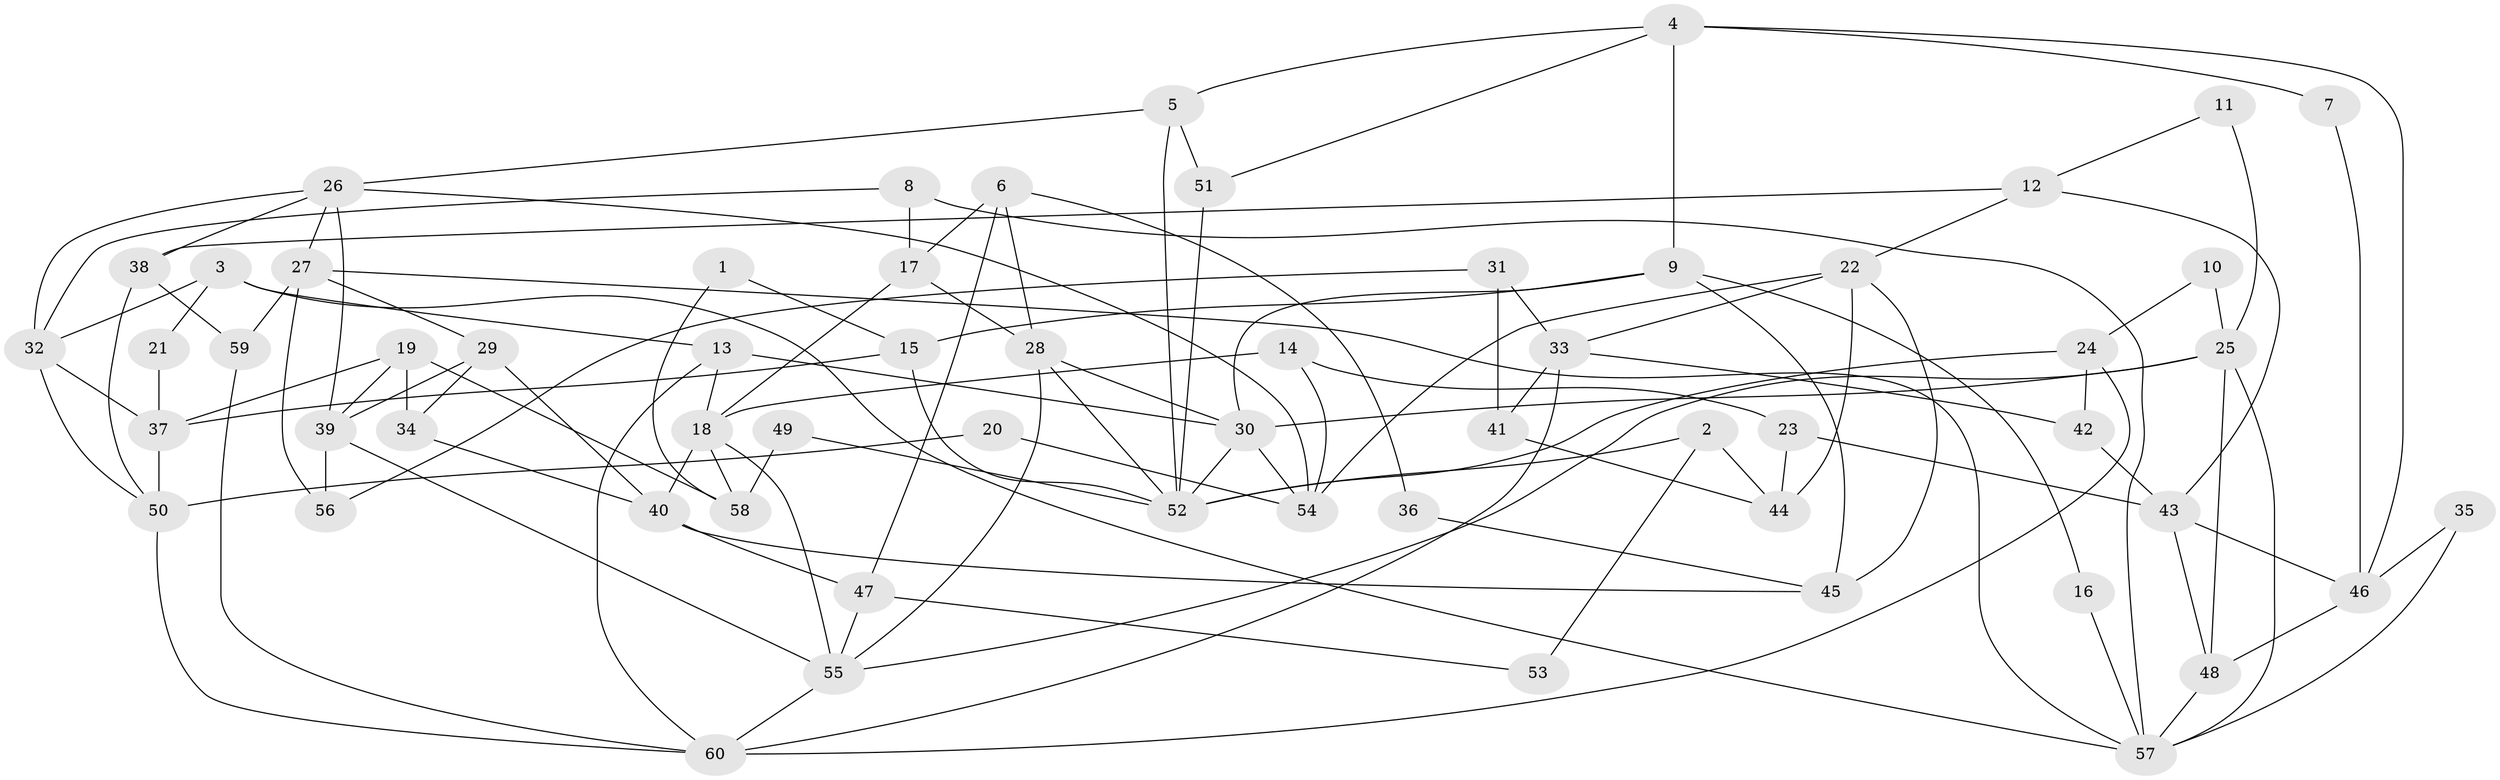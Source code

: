 // Generated by graph-tools (version 1.1) at 2025/36/03/09/25 02:36:19]
// undirected, 60 vertices, 120 edges
graph export_dot {
graph [start="1"]
  node [color=gray90,style=filled];
  1;
  2;
  3;
  4;
  5;
  6;
  7;
  8;
  9;
  10;
  11;
  12;
  13;
  14;
  15;
  16;
  17;
  18;
  19;
  20;
  21;
  22;
  23;
  24;
  25;
  26;
  27;
  28;
  29;
  30;
  31;
  32;
  33;
  34;
  35;
  36;
  37;
  38;
  39;
  40;
  41;
  42;
  43;
  44;
  45;
  46;
  47;
  48;
  49;
  50;
  51;
  52;
  53;
  54;
  55;
  56;
  57;
  58;
  59;
  60;
  1 -- 58;
  1 -- 15;
  2 -- 52;
  2 -- 44;
  2 -- 53;
  3 -- 13;
  3 -- 57;
  3 -- 21;
  3 -- 32;
  4 -- 5;
  4 -- 51;
  4 -- 7;
  4 -- 9;
  4 -- 46;
  5 -- 52;
  5 -- 26;
  5 -- 51;
  6 -- 28;
  6 -- 17;
  6 -- 36;
  6 -- 47;
  7 -- 46;
  8 -- 17;
  8 -- 32;
  8 -- 57;
  9 -- 15;
  9 -- 16;
  9 -- 30;
  9 -- 45;
  10 -- 24;
  10 -- 25;
  11 -- 12;
  11 -- 25;
  12 -- 38;
  12 -- 22;
  12 -- 43;
  13 -- 30;
  13 -- 18;
  13 -- 60;
  14 -- 18;
  14 -- 54;
  14 -- 23;
  15 -- 52;
  15 -- 37;
  16 -- 57;
  17 -- 18;
  17 -- 28;
  18 -- 55;
  18 -- 40;
  18 -- 58;
  19 -- 39;
  19 -- 34;
  19 -- 37;
  19 -- 58;
  20 -- 50;
  20 -- 54;
  21 -- 37;
  22 -- 44;
  22 -- 45;
  22 -- 33;
  22 -- 54;
  23 -- 43;
  23 -- 44;
  24 -- 60;
  24 -- 42;
  24 -- 52;
  25 -- 57;
  25 -- 30;
  25 -- 48;
  25 -- 55;
  26 -- 54;
  26 -- 32;
  26 -- 27;
  26 -- 38;
  26 -- 39;
  27 -- 57;
  27 -- 29;
  27 -- 56;
  27 -- 59;
  28 -- 55;
  28 -- 30;
  28 -- 52;
  29 -- 39;
  29 -- 34;
  29 -- 40;
  30 -- 52;
  30 -- 54;
  31 -- 33;
  31 -- 56;
  31 -- 41;
  32 -- 37;
  32 -- 50;
  33 -- 60;
  33 -- 41;
  33 -- 42;
  34 -- 40;
  35 -- 46;
  35 -- 57;
  36 -- 45;
  37 -- 50;
  38 -- 59;
  38 -- 50;
  39 -- 55;
  39 -- 56;
  40 -- 47;
  40 -- 45;
  41 -- 44;
  42 -- 43;
  43 -- 48;
  43 -- 46;
  46 -- 48;
  47 -- 55;
  47 -- 53;
  48 -- 57;
  49 -- 52;
  49 -- 58;
  50 -- 60;
  51 -- 52;
  55 -- 60;
  59 -- 60;
}
